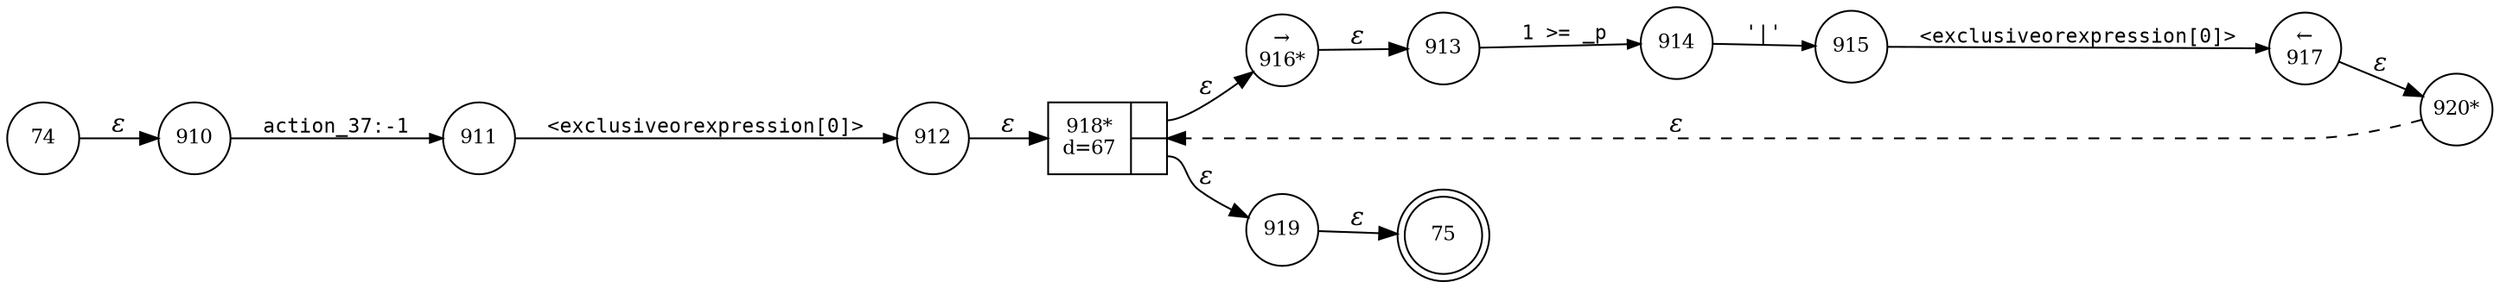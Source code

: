 digraph ATN {
rankdir=LR;
s75[fontsize=11, label="75", shape=doublecircle, fixedsize=true, width=.6];
s74[fontsize=11,label="74", shape=circle, fixedsize=true, width=.55, peripheries=1];
s910[fontsize=11,label="910", shape=circle, fixedsize=true, width=.55, peripheries=1];
s911[fontsize=11,label="911", shape=circle, fixedsize=true, width=.55, peripheries=1];
s912[fontsize=11,label="912", shape=circle, fixedsize=true, width=.55, peripheries=1];
s913[fontsize=11,label="913", shape=circle, fixedsize=true, width=.55, peripheries=1];
s914[fontsize=11,label="914", shape=circle, fixedsize=true, width=.55, peripheries=1];
s915[fontsize=11,label="915", shape=circle, fixedsize=true, width=.55, peripheries=1];
s916[fontsize=11,label="&rarr;\n916*", shape=circle, fixedsize=true, width=.55, peripheries=1];
s917[fontsize=11,label="&larr;\n917", shape=circle, fixedsize=true, width=.55, peripheries=1];
s918[fontsize=11,label="{918*\nd=67|{<p0>|<p1>}}", shape=record, fixedsize=false, peripheries=1];
s919[fontsize=11,label="919", shape=circle, fixedsize=true, width=.55, peripheries=1];
s920[fontsize=11,label="920*", shape=circle, fixedsize=true, width=.55, peripheries=1];
s74 -> s910 [fontname="Times-Italic", label="&epsilon;"];
s910 -> s911 [fontsize=11, fontname="Courier", arrowsize=.7, label = "action_37:-1", arrowhead = normal];
s911 -> s912 [fontsize=11, fontname="Courier", arrowsize=.7, label = "<exclusiveorexpression[0]>", arrowhead = normal];
s912 -> s918 [fontname="Times-Italic", label="&epsilon;"];
s918:p0 -> s916 [fontname="Times-Italic", label="&epsilon;"];
s918:p1 -> s919 [fontname="Times-Italic", label="&epsilon;"];
s916 -> s913 [fontname="Times-Italic", label="&epsilon;"];
s919 -> s75 [fontname="Times-Italic", label="&epsilon;"];
s913 -> s914 [fontsize=11, fontname="Courier", arrowsize=.7, label = "1 >= _p", arrowhead = normal];
s914 -> s915 [fontsize=11, fontname="Courier", arrowsize=.7, label = "'|'", arrowhead = normal];
s915 -> s917 [fontsize=11, fontname="Courier", arrowsize=.7, label = "<exclusiveorexpression[0]>", arrowhead = normal];
s917 -> s920 [fontname="Times-Italic", label="&epsilon;"];
s920 -> s918 [fontname="Times-Italic", label="&epsilon;", style="dashed"];
}